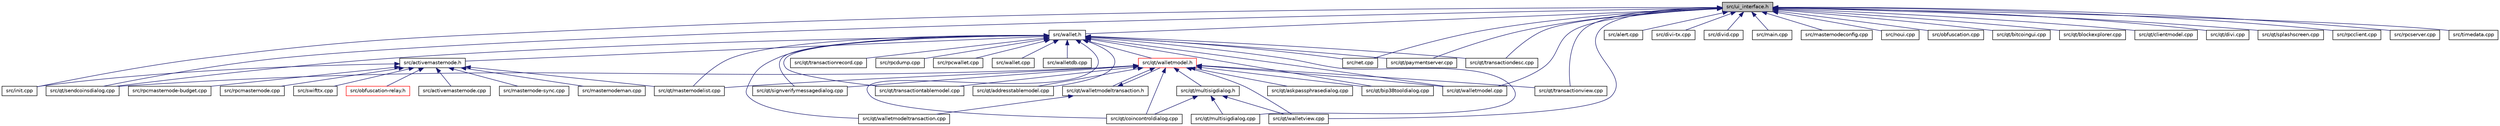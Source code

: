 digraph "src/ui_interface.h"
{
  edge [fontname="Helvetica",fontsize="10",labelfontname="Helvetica",labelfontsize="10"];
  node [fontname="Helvetica",fontsize="10",shape=record];
  Node5 [label="src/ui_interface.h",height=0.2,width=0.4,color="black", fillcolor="grey75", style="filled", fontcolor="black"];
  Node5 -> Node6 [dir="back",color="midnightblue",fontsize="10",style="solid",fontname="Helvetica"];
  Node6 [label="src/wallet.h",height=0.2,width=0.4,color="black", fillcolor="white", style="filled",URL="$wallet_8h.html"];
  Node6 -> Node7 [dir="back",color="midnightblue",fontsize="10",style="solid",fontname="Helvetica"];
  Node7 [label="src/activemasternode.h",height=0.2,width=0.4,color="black", fillcolor="white", style="filled",URL="$activemasternode_8h.html"];
  Node7 -> Node8 [dir="back",color="midnightblue",fontsize="10",style="solid",fontname="Helvetica"];
  Node8 [label="src/obfuscation-relay.h",height=0.2,width=0.4,color="red", fillcolor="white", style="filled",URL="$obfuscation-relay_8h.html"];
  Node7 -> Node12 [dir="back",color="midnightblue",fontsize="10",style="solid",fontname="Helvetica"];
  Node12 [label="src/activemasternode.cpp",height=0.2,width=0.4,color="black", fillcolor="white", style="filled",URL="$activemasternode_8cpp.html"];
  Node7 -> Node13 [dir="back",color="midnightblue",fontsize="10",style="solid",fontname="Helvetica"];
  Node13 [label="src/init.cpp",height=0.2,width=0.4,color="black", fillcolor="white", style="filled",URL="$init_8cpp.html"];
  Node7 -> Node61 [dir="back",color="midnightblue",fontsize="10",style="solid",fontname="Helvetica"];
  Node61 [label="src/masternode-sync.cpp",height=0.2,width=0.4,color="black", fillcolor="white", style="filled",URL="$masternode-sync_8cpp.html"];
  Node7 -> Node62 [dir="back",color="midnightblue",fontsize="10",style="solid",fontname="Helvetica"];
  Node62 [label="src/masternodeman.cpp",height=0.2,width=0.4,color="black", fillcolor="white", style="filled",URL="$masternodeman_8cpp.html"];
  Node7 -> Node31 [dir="back",color="midnightblue",fontsize="10",style="solid",fontname="Helvetica"];
  Node31 [label="src/qt/masternodelist.cpp",height=0.2,width=0.4,color="black", fillcolor="white", style="filled",URL="$masternodelist_8cpp.html"];
  Node7 -> Node71 [dir="back",color="midnightblue",fontsize="10",style="solid",fontname="Helvetica"];
  Node71 [label="src/rpcmasternode-budget.cpp",height=0.2,width=0.4,color="black", fillcolor="white", style="filled",URL="$rpcmasternode-budget_8cpp.html"];
  Node7 -> Node72 [dir="back",color="midnightblue",fontsize="10",style="solid",fontname="Helvetica"];
  Node72 [label="src/rpcmasternode.cpp",height=0.2,width=0.4,color="black", fillcolor="white", style="filled",URL="$rpcmasternode_8cpp.html"];
  Node7 -> Node58 [dir="back",color="midnightblue",fontsize="10",style="solid",fontname="Helvetica"];
  Node58 [label="src/swifttx.cpp",height=0.2,width=0.4,color="black", fillcolor="white", style="filled",URL="$swifttx_8cpp.html"];
  Node6 -> Node68 [dir="back",color="midnightblue",fontsize="10",style="solid",fontname="Helvetica"];
  Node68 [label="src/net.cpp",height=0.2,width=0.4,color="black", fillcolor="white", style="filled",URL="$net_8cpp.html"];
  Node6 -> Node20 [dir="back",color="midnightblue",fontsize="10",style="solid",fontname="Helvetica"];
  Node20 [label="src/qt/walletmodel.h",height=0.2,width=0.4,color="red", fillcolor="white", style="filled",URL="$walletmodel_8h.html"];
  Node20 -> Node21 [dir="back",color="midnightblue",fontsize="10",style="solid",fontname="Helvetica"];
  Node21 [label="src/qt/addresstablemodel.cpp",height=0.2,width=0.4,color="black", fillcolor="white", style="filled",URL="$addresstablemodel_8cpp.html"];
  Node20 -> Node22 [dir="back",color="midnightblue",fontsize="10",style="solid",fontname="Helvetica"];
  Node22 [label="src/qt/walletmodeltransaction.h",height=0.2,width=0.4,color="black", fillcolor="white", style="filled",URL="$walletmodeltransaction_8h.html"];
  Node22 -> Node20 [dir="back",color="midnightblue",fontsize="10",style="solid",fontname="Helvetica"];
  Node22 -> Node23 [dir="back",color="midnightblue",fontsize="10",style="solid",fontname="Helvetica"];
  Node23 [label="src/qt/walletmodeltransaction.cpp",height=0.2,width=0.4,color="black", fillcolor="white", style="filled",URL="$walletmodeltransaction_8cpp.html"];
  Node20 -> Node24 [dir="back",color="midnightblue",fontsize="10",style="solid",fontname="Helvetica"];
  Node24 [label="src/qt/askpassphrasedialog.cpp",height=0.2,width=0.4,color="black", fillcolor="white", style="filled",URL="$askpassphrasedialog_8cpp.html"];
  Node20 -> Node25 [dir="back",color="midnightblue",fontsize="10",style="solid",fontname="Helvetica"];
  Node25 [label="src/qt/bip38tooldialog.cpp",height=0.2,width=0.4,color="black", fillcolor="white", style="filled",URL="$bip38tooldialog_8cpp.html"];
  Node20 -> Node26 [dir="back",color="midnightblue",fontsize="10",style="solid",fontname="Helvetica"];
  Node26 [label="src/qt/coincontroldialog.cpp",height=0.2,width=0.4,color="black", fillcolor="white", style="filled",URL="$coincontroldialog_8cpp.html"];
  Node20 -> Node27 [dir="back",color="midnightblue",fontsize="10",style="solid",fontname="Helvetica"];
  Node27 [label="src/qt/multisigdialog.h",height=0.2,width=0.4,color="black", fillcolor="white", style="filled",URL="$multisigdialog_8h.html"];
  Node27 -> Node26 [dir="back",color="midnightblue",fontsize="10",style="solid",fontname="Helvetica"];
  Node27 -> Node28 [dir="back",color="midnightblue",fontsize="10",style="solid",fontname="Helvetica"];
  Node28 [label="src/qt/multisigdialog.cpp",height=0.2,width=0.4,color="black", fillcolor="white", style="filled",URL="$multisigdialog_8cpp.html"];
  Node27 -> Node29 [dir="back",color="midnightblue",fontsize="10",style="solid",fontname="Helvetica"];
  Node29 [label="src/qt/walletview.cpp",height=0.2,width=0.4,color="black", fillcolor="white", style="filled",URL="$walletview_8cpp.html"];
  Node20 -> Node31 [dir="back",color="midnightblue",fontsize="10",style="solid",fontname="Helvetica"];
  Node20 -> Node43 [dir="back",color="midnightblue",fontsize="10",style="solid",fontname="Helvetica"];
  Node43 [label="src/qt/sendcoinsdialog.cpp",height=0.2,width=0.4,color="black", fillcolor="white", style="filled",URL="$sendcoinsdialog_8cpp.html"];
  Node20 -> Node52 [dir="back",color="midnightblue",fontsize="10",style="solid",fontname="Helvetica"];
  Node52 [label="src/qt/signverifymessagedialog.cpp",height=0.2,width=0.4,color="black", fillcolor="white", style="filled",URL="$signverifymessagedialog_8cpp.html"];
  Node20 -> Node54 [dir="back",color="midnightblue",fontsize="10",style="solid",fontname="Helvetica"];
  Node54 [label="src/qt/transactiontablemodel.cpp",height=0.2,width=0.4,color="black", fillcolor="white", style="filled",URL="$transactiontablemodel_8cpp.html"];
  Node20 -> Node55 [dir="back",color="midnightblue",fontsize="10",style="solid",fontname="Helvetica"];
  Node55 [label="src/qt/transactionview.cpp",height=0.2,width=0.4,color="black", fillcolor="white", style="filled",URL="$transactionview_8cpp.html"];
  Node20 -> Node50 [dir="back",color="midnightblue",fontsize="10",style="solid",fontname="Helvetica"];
  Node50 [label="src/qt/walletmodel.cpp",height=0.2,width=0.4,color="black", fillcolor="white", style="filled",URL="$walletmodel_8cpp.html"];
  Node20 -> Node29 [dir="back",color="midnightblue",fontsize="10",style="solid",fontname="Helvetica"];
  Node6 -> Node21 [dir="back",color="midnightblue",fontsize="10",style="solid",fontname="Helvetica"];
  Node6 -> Node25 [dir="back",color="midnightblue",fontsize="10",style="solid",fontname="Helvetica"];
  Node6 -> Node26 [dir="back",color="midnightblue",fontsize="10",style="solid",fontname="Helvetica"];
  Node6 -> Node31 [dir="back",color="midnightblue",fontsize="10",style="solid",fontname="Helvetica"];
  Node6 -> Node28 [dir="back",color="midnightblue",fontsize="10",style="solid",fontname="Helvetica"];
  Node6 -> Node37 [dir="back",color="midnightblue",fontsize="10",style="solid",fontname="Helvetica"];
  Node37 [label="src/qt/paymentserver.cpp",height=0.2,width=0.4,color="black", fillcolor="white", style="filled",URL="$paymentserver_8cpp.html"];
  Node6 -> Node43 [dir="back",color="midnightblue",fontsize="10",style="solid",fontname="Helvetica"];
  Node6 -> Node52 [dir="back",color="midnightblue",fontsize="10",style="solid",fontname="Helvetica"];
  Node6 -> Node40 [dir="back",color="midnightblue",fontsize="10",style="solid",fontname="Helvetica"];
  Node40 [label="src/qt/transactiondesc.cpp",height=0.2,width=0.4,color="black", fillcolor="white", style="filled",URL="$transactiondesc_8cpp.html"];
  Node6 -> Node57 [dir="back",color="midnightblue",fontsize="10",style="solid",fontname="Helvetica"];
  Node57 [label="src/qt/transactionrecord.cpp",height=0.2,width=0.4,color="black", fillcolor="white", style="filled",URL="$transactionrecord_8cpp.html"];
  Node6 -> Node54 [dir="back",color="midnightblue",fontsize="10",style="solid",fontname="Helvetica"];
  Node6 -> Node50 [dir="back",color="midnightblue",fontsize="10",style="solid",fontname="Helvetica"];
  Node6 -> Node23 [dir="back",color="midnightblue",fontsize="10",style="solid",fontname="Helvetica"];
  Node6 -> Node73 [dir="back",color="midnightblue",fontsize="10",style="solid",fontname="Helvetica"];
  Node73 [label="src/rpcdump.cpp",height=0.2,width=0.4,color="black", fillcolor="white", style="filled",URL="$rpcdump_8cpp.html"];
  Node6 -> Node65 [dir="back",color="midnightblue",fontsize="10",style="solid",fontname="Helvetica"];
  Node65 [label="src/rpcwallet.cpp",height=0.2,width=0.4,color="black", fillcolor="white", style="filled",URL="$rpcwallet_8cpp.html"];
  Node6 -> Node59 [dir="back",color="midnightblue",fontsize="10",style="solid",fontname="Helvetica"];
  Node59 [label="src/wallet.cpp",height=0.2,width=0.4,color="black", fillcolor="white", style="filled",URL="$wallet_8cpp.html"];
  Node6 -> Node74 [dir="back",color="midnightblue",fontsize="10",style="solid",fontname="Helvetica"];
  Node74 [label="src/walletdb.cpp",height=0.2,width=0.4,color="black", fillcolor="white", style="filled",URL="$walletdb_8cpp.html"];
  Node5 -> Node75 [dir="back",color="midnightblue",fontsize="10",style="solid",fontname="Helvetica"];
  Node75 [label="src/alert.cpp",height=0.2,width=0.4,color="black", fillcolor="white", style="filled",URL="$alert_8cpp.html"];
  Node5 -> Node76 [dir="back",color="midnightblue",fontsize="10",style="solid",fontname="Helvetica"];
  Node76 [label="src/divi-tx.cpp",height=0.2,width=0.4,color="black", fillcolor="white", style="filled",URL="$divi-tx_8cpp.html"];
  Node5 -> Node77 [dir="back",color="midnightblue",fontsize="10",style="solid",fontname="Helvetica"];
  Node77 [label="src/divid.cpp",height=0.2,width=0.4,color="black", fillcolor="white", style="filled",URL="$divid_8cpp.html"];
  Node5 -> Node13 [dir="back",color="midnightblue",fontsize="10",style="solid",fontname="Helvetica"];
  Node5 -> Node15 [dir="back",color="midnightblue",fontsize="10",style="solid",fontname="Helvetica"];
  Node15 [label="src/main.cpp",height=0.2,width=0.4,color="black", fillcolor="white", style="filled",URL="$main_8cpp.html"];
  Node5 -> Node78 [dir="back",color="midnightblue",fontsize="10",style="solid",fontname="Helvetica"];
  Node78 [label="src/masternodeconfig.cpp",height=0.2,width=0.4,color="black", fillcolor="white", style="filled",URL="$masternodeconfig_8cpp.html"];
  Node5 -> Node68 [dir="back",color="midnightblue",fontsize="10",style="solid",fontname="Helvetica"];
  Node5 -> Node79 [dir="back",color="midnightblue",fontsize="10",style="solid",fontname="Helvetica"];
  Node79 [label="src/noui.cpp",height=0.2,width=0.4,color="black", fillcolor="white", style="filled",URL="$noui_8cpp.html"];
  Node5 -> Node19 [dir="back",color="midnightblue",fontsize="10",style="solid",fontname="Helvetica"];
  Node19 [label="src/obfuscation.cpp",height=0.2,width=0.4,color="black", fillcolor="white", style="filled",URL="$obfuscation_8cpp.html"];
  Node5 -> Node80 [dir="back",color="midnightblue",fontsize="10",style="solid",fontname="Helvetica"];
  Node80 [label="src/qt/bitcoingui.cpp",height=0.2,width=0.4,color="black", fillcolor="white", style="filled",URL="$bitcoingui_8cpp.html"];
  Node5 -> Node81 [dir="back",color="midnightblue",fontsize="10",style="solid",fontname="Helvetica"];
  Node81 [label="src/qt/blockexplorer.cpp",height=0.2,width=0.4,color="black", fillcolor="white", style="filled",URL="$blockexplorer_8cpp.html"];
  Node5 -> Node82 [dir="back",color="midnightblue",fontsize="10",style="solid",fontname="Helvetica"];
  Node82 [label="src/qt/clientmodel.cpp",height=0.2,width=0.4,color="black", fillcolor="white", style="filled",URL="$clientmodel_8cpp.html"];
  Node5 -> Node83 [dir="back",color="midnightblue",fontsize="10",style="solid",fontname="Helvetica"];
  Node83 [label="src/qt/divi.cpp",height=0.2,width=0.4,color="black", fillcolor="white", style="filled",URL="$divi_8cpp.html"];
  Node5 -> Node37 [dir="back",color="midnightblue",fontsize="10",style="solid",fontname="Helvetica"];
  Node5 -> Node43 [dir="back",color="midnightblue",fontsize="10",style="solid",fontname="Helvetica"];
  Node5 -> Node84 [dir="back",color="midnightblue",fontsize="10",style="solid",fontname="Helvetica"];
  Node84 [label="src/qt/splashscreen.cpp",height=0.2,width=0.4,color="black", fillcolor="white", style="filled",URL="$splashscreen_8cpp.html"];
  Node5 -> Node40 [dir="back",color="midnightblue",fontsize="10",style="solid",fontname="Helvetica"];
  Node5 -> Node55 [dir="back",color="midnightblue",fontsize="10",style="solid",fontname="Helvetica"];
  Node5 -> Node50 [dir="back",color="midnightblue",fontsize="10",style="solid",fontname="Helvetica"];
  Node5 -> Node29 [dir="back",color="midnightblue",fontsize="10",style="solid",fontname="Helvetica"];
  Node5 -> Node85 [dir="back",color="midnightblue",fontsize="10",style="solid",fontname="Helvetica"];
  Node85 [label="src/rpcclient.cpp",height=0.2,width=0.4,color="black", fillcolor="white", style="filled",URL="$rpcclient_8cpp.html"];
  Node5 -> Node86 [dir="back",color="midnightblue",fontsize="10",style="solid",fontname="Helvetica"];
  Node86 [label="src/rpcserver.cpp",height=0.2,width=0.4,color="black", fillcolor="white", style="filled",URL="$rpcserver_8cpp.html"];
  Node5 -> Node87 [dir="back",color="midnightblue",fontsize="10",style="solid",fontname="Helvetica"];
  Node87 [label="src/timedata.cpp",height=0.2,width=0.4,color="black", fillcolor="white", style="filled",URL="$timedata_8cpp.html"];
}
